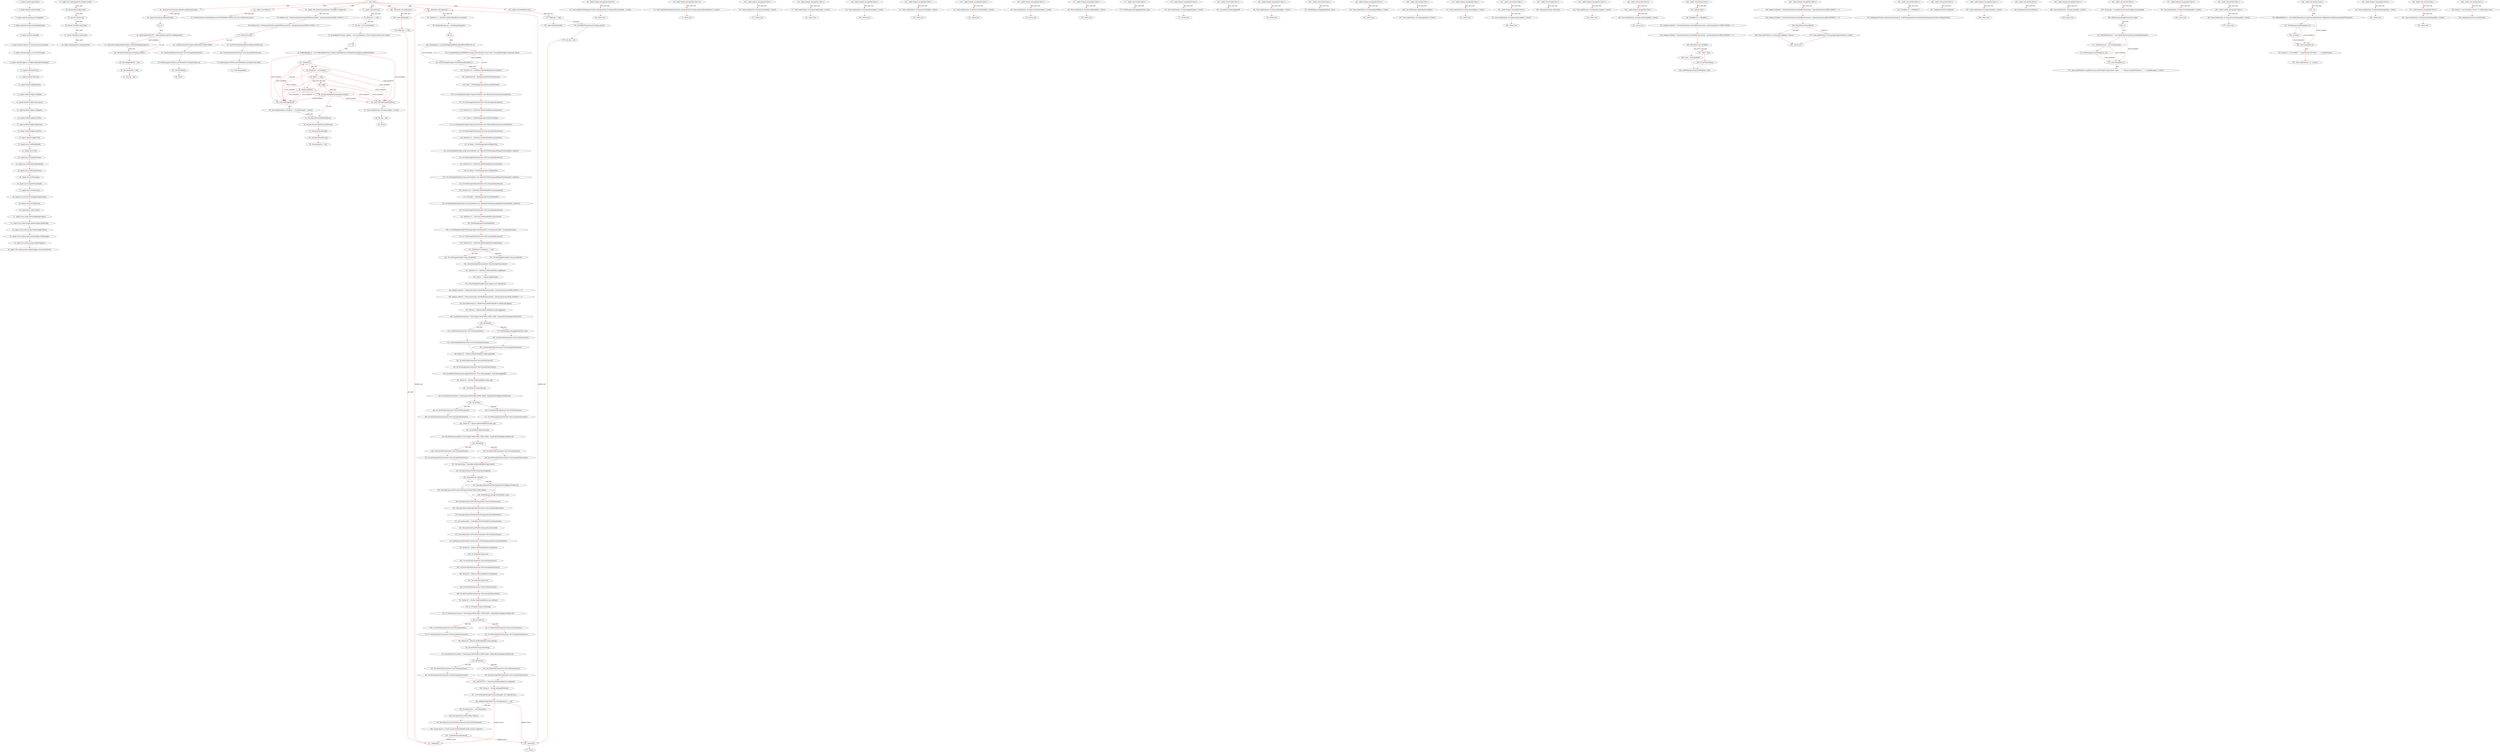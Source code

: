 digraph  {
18 [label="2_ import android.app.Activity;", type_label=expression_statement];
24 [label="3_ import android.content.Intent;", type_label=expression_statement];
30 [label="4_ import android.content.pm.PackageInfo;", type_label=expression_statement];
38 [label="5_ import android.content.pm.PackageManager;", type_label=expression_statement];
46 [label="6_ import android.os.Bundle;", type_label=expression_statement];
52 [label="7_ import android.support.v4.content.PermissionChecker;", type_label=expression_statement];
62 [label="8_ import android.support.v4.view.ViewCompat;", type_label=expression_statement];
72 [label="9_ import android.support.v4.widget.ExploreByTouchHelper;", type_label=expression_statement];
82 [label="10_ import android.util.Log;", type_label=expression_statement];
88 [label="11_ import android.view.View;", type_label=expression_statement];
94 [label="12_ import android.widget.Button;", type_label=expression_statement];
100 [label="13_ import android.widget.CheckBox;", type_label=expression_statement];
106 [label="14_ import android.widget.LinearLayout;", type_label=expression_statement];
112 [label="15_ import android.widget.ListAdapter;", type_label=expression_statement];
118 [label="16_ import android.widget.ListView;", type_label=expression_statement];
124 [label="17_ import android.widget.RadioGroup;", type_label=expression_statement];
130 [label="18_ import android.widget.TextView;", type_label=expression_statement];
136 [label="19_ import android.widget.Toast;", type_label=expression_statement];
142 [label="20_ import java.io.BufferedReader;", type_label=expression_statement];
148 [label="21_ import java.io.File;", type_label=expression_statement];
154 [label="22_ import java.io.FileInputStream;", type_label=expression_statement];
160 [label="23_ import java.io.FileNotFoundException;", type_label=expression_statement];
166 [label="24_ import java.io.FileOutputStream;", type_label=expression_statement];
172 [label="25_ import java.io.IOException;", type_label=expression_statement];
178 [label="26_ import java.io.InputStreamReader;", type_label=expression_statement];
184 [label="27_ import java.io.PrintStream;", type_label=expression_statement];
190 [label="28_ import java.security.NoSuchAlgorithmException;", type_label=expression_statement];
196 [label="29_ import java.text.DateFormat;", type_label=expression_statement];
202 [label="30_ import javax.crypto.Cipher;", type_label=expression_statement];
208 [label="31_ import javax.crypto.NoSuchPaddingException;", type_label=expression_statement];
214 [label="32_ import uk.co.yahoo.p1rpp.calendartrigger.BuildConfig;", type_label=expression_statement];
226 [label="33_ import uk.co.yahoo.p1rpp.calendartrigger.MyLog;", type_label=expression_statement];
238 [label="34_ import uk.co.yahoo.p1rpp.calendartrigger.PrefsManager;", type_label=expression_statement];
250 [label="35_ import uk.co.yahoo.p1rpp.calendartrigger.R;", type_label=expression_statement];
262 [label="36_ import uk.co.yahoo.p1rpp.calendartrigger.service.MuteService;", type_label=expression_statement];
276 [label="37_ public class SettingsActivity extends Activity ", type_label=class_declaration];
282 [label="38_ private Button fakecontact;", type_label=expression_statement];
287 [label="39_ private ListView log;", type_label=expression_statement];
292 [label="40_ private CheckBox logCycling;", type_label=expression_statement];
297 [label="41_ private CheckBox nextLocation;", type_label=expression_statement];
302 [label="42_ public SettingsActivity settingsActivity;", type_label=expression_statement];
307 [label="43_  protected void onCreate (Bundle savedInstanceState)", type_label=method_declaration];
316 [label="44_ super.onCreate(savedInstanceState);", type_label=expression_statement];
322 [label="45_ try", type_label=try];
324 [label="46_ Log.d('cipherName-877', Cipher.getInstance('DES').getAlgorithm());", type_label=expression_statement];
338 [label="47_ catch (NoSuchAlgorithmException | NoSuchPaddingException e)", type_label=catch];
345 [label="48_ setContentView(R.layout.settings_activity);", type_label=expression_statement];
354 [label="49_ this.settingsActivity = this;", type_label=expression_statement];
360 [label="50_ this.fakecontact = null;", type_label=expression_statement];
366 [label="51_ this.log = null;", type_label=expression_statement];
372 [label="52_  public void doReset ()", type_label=method_declaration];
378 [label="53_ startService(new Intent(MuteService.MUTESERVICE_RESET, null, this, MuteService.class));", type_label=expression_statement];
392 [label="54_  public void setNextLocationState (CheckBox v, boolean nl)", type_label=method_declaration];
404 [label="55_ boolean read = PermissionChecker.checkSelfPermission(this, 'android.permission.READ_CONTAC') == 0;", type_label=expression_statement];
416 [label="56_ boolean write = PermissionChecker.checkSelfPermission(this, 'android.permission.WRITE_CONTA') == 0;", type_label=expression_statement];
428 [label="57_ if(read && write)", type_label=if];
434 [label="58_ v.setTextColor(ViewCompat.MEASURED_STATE_MASK);", type_label=expression_statement];
442 [label="59_ v.setOnLongClickListener(new View.OnLongClickListener());", type_label=expression_statement];
453 [label="60_  public boolean onLongClick (View v2)", type_label=method_declaration];
462 [label="61_ Toast.makeText(SettingsActivity.this.settingsActivity, R.string.nextLocationHelp, 1).show();", type_label=expression_statement];
481 [label="62_ return true;", type_label=return];
483 [label="64_ PrefsManager.setNextLocationMode(this.settingsActivity, nl);", type_label=expression_statement];
492 [label="65_ v.setChecked(nl);", type_label=expression_statement];
498 [label="66_ return;", type_label=return];
499 [label="67_ v.setTextColor(ExploreByTouchHelper.INVALID_ID);", type_label=expression_statement];
507 [label="68_ v.setOnLongClickListener(new View.OnLongClickListener());", type_label=expression_statement];
518 [label="69_  public boolean onLongClick (View v2)", type_label=method_declaration];
527 [label="70_ Toast.makeText(SettingsActivity.this.settingsActivity, R.string.nextLocationNotAllowed, 1).show();", type_label=expression_statement];
546 [label="71_ return true;", type_label=return];
548 [label="73_ PrefsManager.setNextLocationMode(this.settingsActivity, false);", type_label=expression_statement];
557 [label="74_ v.setChecked(false);", type_label=expression_statement];
563 [label="75_  public void showLog ()", type_label=method_declaration];
569 [label="76_ if(this.log == null)", type_label=if];
577 [label="77_ this.log = new ListView(this);", type_label=expression_statement];
586 [label="78_ ArrayAdapter<String> adapter = new ArrayAdapter<>(this, R.layout.activity_text_viewer);", type_label=expression_statement];
604 [label="79_ try", type_label=try];
606 [label="80_ BufferedReader in = new BufferedReader(new InputStreamReader(new FileInputStream(MyLog.LogFileName())));", type_label=expression_statement];
623 [label="81_ while(true)", type_label=while];
627 [label="82_ String line = in.readLine();", type_label=expression_statement];
635 [label="83_ if(line == null)", type_label=if];
641 [label="84_ break;", type_label=expression_statement];
643 [label="85_ adapter.add(line);", type_label=expression_statement];
649 [label="86_ this.log.setAdapter((ListAdapter) adapter);", type_label=expression_statement];
659 [label="87_ catch (FileNotFoundException e)", type_label=catch];
665 [label="87_ Toast.makeText(this, R.string.nologfile, 1).show();", type_label=expression_statement];
680 [label="88_ this.log = null;", type_label=expression_statement];
686 [label="89_ return;", type_label=return];
687 [label="90_ catch (IOException e2)", type_label=catch];
693 [label="90_ Toast.makeText(this, 'Exception ' + e2.getMessage(), 1).show();", type_label=expression_statement];
709 [label="91_ this.log.setFastScrollEnabled(true);", type_label=expression_statement];
717 [label="92_ this.log.setFastScrollAlwaysVisible(true);", type_label=expression_statement];
725 [label="93_ this.log.setDivider(null);", type_label=expression_statement];
733 [label="94_ setContentView(this.log);", type_label=expression_statement];
740 [label="95_ this.fakecontact = null;", type_label=expression_statement];
746 [label="96_  protected void reResume ()", type_label=method_declaration];
752 [label="97_ TextView tv = (TextView) findViewById(R.id.versiontext);", type_label=expression_statement];
766 [label="98_ PackageManager pm = getPackageManager();", type_label=expression_statement];
773 [label="99_ try", type_label=try];
775 [label="100_ PackageInfo pi = pm.getPackageInfo(BuildConfig.APPLICATION_ID, 0);", type_label=expression_statement];
787 [label="101_ tv.setText(MyLog.LOGPREFIX.concat(pi.versionName).concat(' built ').concat(getString(R.string.build_time)));", type_label=expression_statement];
816 [label="102_ catch (PackageManager.NameNotFoundException e)", type_label=catch];
824 [label="103_ TextView tv2 = (TextView) findViewById(R.id.lastcalltext);", type_label=expression_statement];
838 [label="104_ DateFormat df = DateFormat.getDateTimeInstance();", type_label=expression_statement];
846 [label="105_ long t = PrefsManager.getLastInvocationTime(this);", type_label=expression_statement];
855 [label="106_ tv2.setText(getString(R.string.lastcalldetail, new Object[]{df.format(Long.valueOf(t))}));", type_label=expression_statement];
881 [label="107_ tv2.setOnLongClickListener(new View.OnLongClickListener());", type_label=expression_statement];
892 [label="108_  public boolean onLongClick (View v)", type_label=method_declaration];
901 [label="109_ Toast.makeText(me, R.string.lastCallHelp, 1).show();", type_label=expression_statement];
916 [label="110_ return true;", type_label=return];
918 [label="112_ TextView tv3 = (TextView) findViewById(R.id.lastalarmtext);", type_label=expression_statement];
932 [label="113_ long t2 = PrefsManager.getLastAlarmTime(this);", type_label=expression_statement];
941 [label="114_ tv3.setText(getString(R.string.lastalarmdetail, new Object[]{df.format(Long.valueOf(t2))}));", type_label=expression_statement];
967 [label="115_ tv3.setOnLongClickListener(new View.OnLongClickListener());", type_label=expression_statement];
978 [label="116_  public boolean onLongClick (View v)", type_label=method_declaration];
987 [label="117_ Toast.makeText(me, R.string.lastAlarmHelp, 1).show();", type_label=expression_statement];
1002 [label="118_ return true;", type_label=return];
1004 [label="120_ TextView tv4 = (TextView) findViewById(R.id.laststatetext);", type_label=expression_statement];
1018 [label="121_ int mode = PrefsManager.getLastRinger(this);", type_label=expression_statement];
1027 [label="122_ tv4.setText(getString(R.string.laststatedetail, new Object[]{PrefsManager.getRingerStateName(this, mode)}));", type_label=expression_statement];
1050 [label="123_ tv4.setOnLongClickListener(new View.OnLongClickListener());", type_label=expression_statement];
1061 [label="124_  public boolean onLongClick (View v)", type_label=method_declaration];
1070 [label="125_ Toast.makeText(me, R.string.lastStateHelp, 1).show();", type_label=expression_statement];
1085 [label="126_ return true;", type_label=return];
1087 [label="128_ TextView tv5 = (TextView) findViewById(R.id.userstatetext);", type_label=expression_statement];
1101 [label="129_ int mode2 = PrefsManager.getUserRinger(this);", type_label=expression_statement];
1110 [label="130_ tv5.setText(getString(R.string.userstatedetail, new Object[]{PrefsManager.getRingerStateName(this, mode2)}));", type_label=expression_statement];
1133 [label="131_ tv5.setOnLongClickListener(new View.OnLongClickListener());", type_label=expression_statement];
1144 [label="132_  public boolean onLongClick (View v)", type_label=method_declaration];
1153 [label="133_ Toast.makeText(me, R.string.userStateHelp, 1).show();", type_label=expression_statement];
1168 [label="134_ return true;", type_label=return];
1170 [label="136_ TextView tv6 = (TextView) findViewById(R.id.currentstatetext);", type_label=expression_statement];
1184 [label="137_ int mode3 = PrefsManager.getCurrentMode(this);", type_label=expression_statement];
1193 [label="138_ tv6.setText(getString(R.string.currentstatedetail, new Object[]{PrefsManager.getRingerStateName(this, mode3)}));", type_label=expression_statement];
1216 [label="139_ tv6.setOnLongClickListener(new View.OnLongClickListener());", type_label=expression_statement];
1227 [label="140_  public boolean onLongClick (View v)", type_label=method_declaration];
1236 [label="141_ Toast.makeText(me, R.string.currentStateHelp, 1).show();", type_label=expression_statement];
1251 [label="142_ return true;", type_label=return];
1253 [label="144_ TextView tv7 = (TextView) findViewById(R.id.locationtext);", type_label=expression_statement];
1267 [label="145_ PrefsManager.getCurrentMode(this);", type_label=expression_statement];
1273 [label="146_ tv7.setText(getString(PrefsManager.getLocationState(this) ? R.string.yeslocation : R.string.nolocation));", type_label=expression_statement];
1297 [label="147_ tv7.setOnLongClickListener(new View.OnLongClickListener());", type_label=expression_statement];
1308 [label="148_  public boolean onLongClick (View v)", type_label=method_declaration];
1317 [label="149_ Toast.makeText(me, R.string.LocationStateHelp, 1).show();", type_label=expression_statement];
1332 [label="150_ return true;", type_label=return];
1334 [label="152_ TextView tv8 = (TextView) findViewById(R.id.wakelocktext);", type_label=expression_statement];
1348 [label="153_ if(MuteService.wakelock == null)", type_label=if];
1356 [label="154_ tv8.setText(getString(R.string.nowakelock));", type_label=expression_statement];
1370 [label="155_ tv8.setText(getString(R.string.yeswakelock));", type_label=expression_statement];
1383 [label="156_ tv8.setOnLongClickListener(new View.OnLongClickListener());", type_label=expression_statement];
1394 [label="157_  public boolean onLongClick (View v)", type_label=method_declaration];
1403 [label="158_ Toast.makeText(me, R.string.wakelockHelp, 1).show();", type_label=expression_statement];
1418 [label="159_ return true;", type_label=return];
1420 [label="161_ TextView tv9 = (TextView) findViewById(R.id.logfiletext);", type_label=expression_statement];
1434 [label="162_ String s = MyLog.LogFileName();", type_label=expression_statement];
1442 [label="163_ tv9.setText(getString(R.string.Logging, new Object[]{s}));", type_label=expression_statement];
1460 [label="164_ boolean canStore = PermissionChecker.checkSelfPermission(this, 'android.permission.WRITE_EXTER') == 0;", type_label=expression_statement];
1472 [label="165_ boolean canRead = PermissionChecker.checkSelfPermission(this, 'android.permission.READ_EXTERN') == 0;", type_label=expression_statement];
1484 [label="166_ final RadioGroup rg = (RadioGroup) findViewById(R.id.radioGroupLogging);", type_label=expression_statement];
1499 [label="167_ Button b = (Button) findViewById(R.id.radioLoggingOn);", type_label=expression_statement];
1513 [label="168_ b.setTextColor(canStore ? ViewCompat.MEASURED_STATE_MASK : ExploreByTouchHelper.INVALID_ID);", type_label=expression_statement];
1526 [label="169_ if(canStore)", type_label=if];
1530 [label="170_ b.setOnClickListener(new View.OnClickListener());", type_label=expression_statement];
1541 [label="171_  public void onClick (View v)", type_label=method_declaration];
1550 [label="172_ PrefsManager.setLoggingMode(me, true);", type_label=expression_statement];
1557 [label="174_ b.setOnLongClickListener(new View.OnLongClickListener());", type_label=expression_statement];
1568 [label="175_  public boolean onLongClick (View v)", type_label=method_declaration];
1577 [label="176_ Toast.makeText(me, R.string.loggingOnHelp, 1).show();", type_label=expression_statement];
1592 [label="177_ return true;", type_label=return];
1595 [label="179_ PrefsManager.setLoggingMode(this, false);", type_label=expression_statement];
1602 [label="180_ b.setOnClickListener(new View.OnClickListener());", type_label=expression_statement];
1613 [label="181_  public void onClick (View v)", type_label=method_declaration];
1622 [label="182_ rg.check(R.id.radioLoggingOff);", type_label=expression_statement];
1632 [label="184_ b.setOnLongClickListener(new View.OnLongClickListener());", type_label=expression_statement];
1643 [label="185_  public boolean onLongClick (View v)", type_label=method_declaration];
1652 [label="186_ Toast.makeText(me, R.string.cantLogHelp, 1).show();", type_label=expression_statement];
1667 [label="187_ return true;", type_label=return];
1669 [label="189_ Button b2 = (Button) findViewById(R.id.radioLoggingOff);", type_label=expression_statement];
1683 [label="190_ b2.setOnClickListener(new View.OnClickListener());", type_label=expression_statement];
1694 [label="191_  public void onClick (View v)", type_label=method_declaration];
1703 [label="192_ PrefsManager.setLoggingMode(me, false);", type_label=expression_statement];
1710 [label="194_ b2.setOnLongClickListener(new View.OnLongClickListener());", type_label=expression_statement];
1721 [label="195_  public boolean onLongClick (View v)", type_label=method_declaration];
1730 [label="196_ Toast.makeText(me, R.string.loggingOffHelp, 1).show();", type_label=expression_statement];
1745 [label="197_ return true;", type_label=return];
1747 [label="199_ rg.check(PrefsManager.getLoggingMode(this) ? R.id.radioLoggingOn : R.id.radioLoggingOff);", type_label=expression_statement];
1768 [label="200_ Button b3 = (Button) findViewById(R.id.clear_log);", type_label=expression_statement];
1782 [label="201_ b3.setText(R.string.clearLog);", type_label=expression_statement];
1792 [label="202_ b3.setTextColor(canStore ? ViewCompat.MEASURED_STATE_MASK : ExploreByTouchHelper.INVALID_ID);", type_label=expression_statement];
1805 [label="203_ if(canStore)", type_label=if];
1809 [label="204_ b3.setOnClickListener(new View.OnClickListener());", type_label=expression_statement];
1820 [label="205_  public void onClick (View v)", type_label=method_declaration];
1829 [label="206_ new File(MyLog.LogFileName()).delete();", type_label=expression_statement];
1840 [label="207_ Toast.makeText(me, R.string.logCleared, 0).show();", type_label=expression_statement];
1855 [label="209_ b3.setOnLongClickListener(new View.OnLongClickListener());", type_label=expression_statement];
1866 [label="210_  public boolean onLongClick (View v)", type_label=method_declaration];
1875 [label="211_ Toast.makeText(me, R.string.clearLogHelp, 1).show();", type_label=expression_statement];
1890 [label="212_ return true;", type_label=return];
1893 [label="214_ b3.setOnClickListener(new View.OnClickListener());", type_label=expression_statement];
1904 [label="215_  public void onClick (View v)", type_label=method_declaration];
1913 [label="217_ b3.setOnLongClickListener(new View.OnLongClickListener());", type_label=expression_statement];
1924 [label="218_  public boolean onLongClick (View v)", type_label=method_declaration];
1933 [label="219_ Toast.makeText(me, R.string.noclearLogHelp, 1).show();", type_label=expression_statement];
1948 [label="220_ return true;", type_label=return];
1950 [label="222_ Button b4 = (Button) findViewById(R.id.show_log);", type_label=expression_statement];
1964 [label="223_ b4.setText(R.string.showLog);", type_label=expression_statement];
1974 [label="224_ b4.setTextColor(canRead ? ViewCompat.MEASURED_STATE_MASK : ExploreByTouchHelper.INVALID_ID);", type_label=expression_statement];
1987 [label="225_ if(canRead)", type_label=if];
1991 [label="226_ b4.setOnClickListener(new View.OnClickListener());", type_label=expression_statement];
2002 [label="227_  public void onClick (View v)", type_label=method_declaration];
2011 [label="228_ SettingsActivity.this.showLog();", type_label=expression_statement];
2018 [label="230_ b4.setOnLongClickListener(new View.OnLongClickListener());", type_label=expression_statement];
2029 [label="231_  public boolean onLongClick (View v)", type_label=method_declaration];
2038 [label="232_ Toast.makeText(me, R.string.showLogHelp, 1).show();", type_label=expression_statement];
2053 [label="233_ return true;", type_label=return];
2056 [label="235_ b4.setOnClickListener(new View.OnClickListener());", type_label=expression_statement];
2067 [label="236_  public void onClick (View v)", type_label=method_declaration];
2076 [label="238_ b4.setOnLongClickListener(new View.OnLongClickListener());", type_label=expression_statement];
2087 [label="239_  public boolean onLongClick (View v)", type_label=method_declaration];
2096 [label="240_ Toast.makeText(me, R.string.noshowLogHelp, 1).show();", type_label=expression_statement];
2111 [label="241_ return true;", type_label=return];
2113 [label="243_ this.logCycling = (CheckBox) findViewById(R.id.logcyclebox);", type_label=expression_statement];
2128 [label="244_ this.logCycling.setText(R.string.logcyclinglabel);", type_label=expression_statement];
2140 [label="245_ if(canRead && canStore)", type_label=if];
2146 [label="246_ this.logCycling.setTextColor(ViewCompat.MEASURED_STATE_MASK);", type_label=expression_statement];
2157 [label="247_ this.logCycling.setTextColor(ExploreByTouchHelper.INVALID_ID);", type_label=expression_statement];
2167 [label="248_ PrefsManager.setLogCycleMode(this, false);", type_label=expression_statement];
2174 [label="249_ this.logCycling.setOnClickListener(new View.OnClickListener());", type_label=expression_statement];
2187 [label="250_  public void onClick (View v)", type_label=method_declaration];
2196 [label="251_ boolean state;", type_label=expression_statement];
2200 [label="252_ CheckBox cb = (CheckBox) v;", type_label=expression_statement];
2207 [label="253_ boolean localStore = PermissionChecker.checkSelfPermission(me, 'android.permission.WRITE_EXTER') == 0;", type_label=expression_statement];
2219 [label="254_ boolean localRead = PermissionChecker.checkSelfPermission(me, 'android.permission.READ_EXTERN') == 0;", type_label=expression_statement];
2231 [label="255_ if(localStore && localRead)", type_label=if];
2237 [label="256_ state = cb.isChecked();", type_label=expression_statement];
2245 [label="257_ state = false;", type_label=expression_statement];
2249 [label="258_ cb.setChecked(false);", type_label=expression_statement];
2255 [label="259_ PrefsManager.setLogCycleMode(me, state);", type_label=expression_statement];
2262 [label="261_ this.logCycling.setOnLongClickListener(new View.OnLongClickListener());", type_label=expression_statement];
2275 [label="262_  public boolean onLongClick (View v)", type_label=method_declaration];
2284 [label="263_ boolean localStore = PermissionChecker.checkSelfPermission(me, 'android.permission.WRITE_EXTER') == 0;", type_label=expression_statement];
2296 [label="264_ boolean localRead = PermissionChecker.checkSelfPermission(me, 'android.permission.READ_EXTERN') == 0;", type_label=expression_statement];
2308 [label="265_ if(localStore && localRead)", type_label=if];
2314 [label="266_ Toast.makeText(me, R.string.logcyclinghelp, 1).show();", type_label=expression_statement];
2330 [label="267_ Toast.makeText(me, R.string.logcyclingnotallowed, 1).show();", type_label=expression_statement];
2345 [label="268_ return true;", type_label=return];
2347 [label="270_ this.logCycling.setChecked(PrefsManager.getLogcycleMode(this));", type_label=expression_statement];
2359 [label="271_ this.nextLocation = (CheckBox) findViewById(R.id.nextlocationbox);", type_label=expression_statement];
2374 [label="272_ this.nextLocation.setText(R.string.nextLocationLabel);", type_label=expression_statement];
2386 [label="273_ this.nextLocation.setOnClickListener(new View.OnClickListener());", type_label=expression_statement];
2399 [label="274_  public void onClick (View v)", type_label=method_declaration];
2408 [label="275_ CheckBox cb = (CheckBox) v;", type_label=expression_statement];
2415 [label="276_ SettingsActivity.this.setNextLocationState(cb, !PrefsManager.getNextLocationMode(SettingsActivity.this.settingsActivity));", type_label=expression_statement];
2433 [label="278_ setNextLocationState(this.nextLocation, PrefsManager.getNextLocationMode(this));", type_label=expression_statement];
2445 [label="279_ Button b5 = (Button) findViewById(R.id.resetbutton);", type_label=expression_statement];
2459 [label="280_ b5.setText(R.string.reset);", type_label=expression_statement];
2469 [label="281_ b5.setOnClickListener(new View.OnClickListener());", type_label=expression_statement];
2480 [label="282_  public void onClick (View v)", type_label=method_declaration];
2489 [label="283_ SettingsActivity.this.doReset();", type_label=expression_statement];
2496 [label="285_ b5.setOnLongClickListener(new View.OnLongClickListener());", type_label=expression_statement];
2507 [label="286_  public boolean onLongClick (View v)", type_label=method_declaration];
2516 [label="287_ Toast.makeText(me, R.string.resethelp, 1).show();", type_label=expression_statement];
2531 [label="288_ return true;", type_label=return];
2533 [label="290_ Button b6 = (Button) findViewById(R.id.resetbutton);", type_label=expression_statement];
2547 [label="291_ b6.setText(R.string.reset);", type_label=expression_statement];
2557 [label="292_ b6.setOnClickListener(new View.OnClickListener());", type_label=expression_statement];
2568 [label="293_  public void onClick (View v)", type_label=method_declaration];
2577 [label="294_ SettingsActivity.this.doReset();", type_label=expression_statement];
2584 [label="296_ b6.setOnLongClickListener(new View.OnLongClickListener());", type_label=expression_statement];
2595 [label="297_  public boolean onLongClick (View v)", type_label=method_declaration];
2604 [label="298_ Toast.makeText(me, R.string.resethelp, 1).show();", type_label=expression_statement];
2619 [label="299_ return true;", type_label=return];
2621 [label="301_ Button b7 = (Button) findViewById(R.id.save_settings);", type_label=expression_statement];
2635 [label="302_ b7.setText(R.string.savesettings);", type_label=expression_statement];
2645 [label="303_ b7.setTextColor(canStore ? ViewCompat.MEASURED_STATE_MASK : ExploreByTouchHelper.INVALID_ID);", type_label=expression_statement];
2658 [label="304_ if(canStore)", type_label=if];
2662 [label="305_ b7.setOnClickListener(new View.OnClickListener());", type_label=expression_statement];
2673 [label="306_  public void onClick (View v)", type_label=method_declaration];
2682 [label="307_ String type = me.getResources().getString(R.string.typelog);", type_label=expression_statement];
2698 [label="308_ if(MyLog.ensureLogDirectory(me, type))", type_label=if];
2707 [label="309_ try", type_label=try];
2709 [label="310_ FileOutputStream f = new FileOutputStream(MyLog.SettingsFileName());", type_label=expression_statement];
2720 [label="311_ PrintStream out = new PrintStream(f);", type_label=expression_statement];
2728 [label="312_ PrefsManager.saveSettings(me, out);", type_label=expression_statement];
2735 [label="313_ catch (Exception e2)", type_label=catch];
2741 [label="313_ Toast.makeText(me, me.getResources().getString(R.string.nowrite, type) + ', ' + MyLog.SettingsFileName() + ':' + e2.getMessage(), 1).show();", type_label=expression_statement];
2778 [label="316_ b7.setOnLongClickListener(new View.OnLongClickListener());", type_label=expression_statement];
2789 [label="317_  public boolean onLongClick (View v)", type_label=method_declaration];
2798 [label="318_ Toast.makeText(me, R.string.saveSettingsHelp, 1).show();", type_label=expression_statement];
2813 [label="319_ return true;", type_label=return];
2816 [label="321_ b7.setOnClickListener(new View.OnClickListener());", type_label=expression_statement];
2827 [label="322_  public void onClick (View v)", type_label=method_declaration];
2836 [label="324_ b7.setOnLongClickListener(new View.OnLongClickListener());", type_label=expression_statement];
2847 [label="325_  public boolean onLongClick (View v)", type_label=method_declaration];
2856 [label="326_ Toast.makeText(me, R.string.noSaveSettingsHelp, 1).show();", type_label=expression_statement];
2871 [label="327_ return true;", type_label=return];
2873 [label="329_ Button b8 = (Button) findViewById(R.id.load_settings);", type_label=expression_statement];
2887 [label="330_ b8.setText(R.string.loadsettings);", type_label=expression_statement];
2897 [label="331_ b8.setTextColor(canStore ? ViewCompat.MEASURED_STATE_MASK : ExploreByTouchHelper.INVALID_ID);", type_label=expression_statement];
2910 [label="332_ if(canStore)", type_label=if];
2914 [label="333_ b8.setOnClickListener(new View.OnClickListener());", type_label=expression_statement];
2925 [label="334_  public void onClick (View v)", type_label=method_declaration];
2934 [label="335_ try", type_label=try];
2936 [label="336_ BufferedReader in = new BufferedReader(new InputStreamReader(new FileInputStream(MyLog.SettingsFileName())));", type_label=expression_statement];
2953 [label="337_ PrefsManager.loadSettings(me, in);", type_label=expression_statement];
2960 [label="338_ in.close();", type_label=expression_statement];
2965 [label="339_ catch (Exception e2)", type_label=catch];
2971 [label="339_ String s2 = '2131099825 ' + e2.getCause().toString() + ' ' + e2.getMessage();", type_label=expression_statement];
2991 [label="340_ Toast.makeText(me, s2, 1).show();", type_label=expression_statement];
3002 [label="342_ b8.setOnLongClickListener(new View.OnLongClickListener());", type_label=expression_statement];
3013 [label="343_  public boolean onLongClick (View v)", type_label=method_declaration];
3022 [label="344_ Toast.makeText(me, R.string.loadSettingsHelp, 1).show();", type_label=expression_statement];
3037 [label="345_ return true;", type_label=return];
3040 [label="347_ b8.setOnClickListener(new View.OnClickListener());", type_label=expression_statement];
3051 [label="348_  public void onClick (View v)", type_label=method_declaration];
3060 [label="350_ b8.setOnLongClickListener(new View.OnLongClickListener());", type_label=expression_statement];
3071 [label="351_  public boolean onLongClick (View v)", type_label=method_declaration];
3080 [label="352_ Toast.makeText(me, R.string.noLoadSettingsHelp, 1).show();", type_label=expression_statement];
3095 [label="353_ return true;", type_label=return];
3097 [label="355_ TextView tv10 = (TextView) findViewById(R.id.savefiletext);", type_label=expression_statement];
3111 [label="356_ String s2 = MyLog.SettingsFileName();", type_label=expression_statement];
3119 [label="357_ tv10.setText(getString(R.string.settingsfile, new Object[]{s2}));", type_label=expression_statement];
3137 [label="358_ if(BuildConfig.DEBUG && this.fakecontact == null)", type_label=if];
3149 [label="359_ this.fakecontact = new Button(this);", type_label=expression_statement];
3158 [label="360_ this.fakecontact.setText('Fake Contact');", type_label=expression_statement];
3166 [label="361_ this.fakecontact.setOnClickListener(new View.OnClickListener());", type_label=expression_statement];
3179 [label="362_  public void onClick (View v)", type_label=method_declaration];
3188 [label="363_ Intent it = new Intent(me, (Class<?>) FakeContact.class);", type_label=expression_statement];
3203 [label="364_ SettingsActivity.this.startActivity(it);", type_label=expression_statement];
3211 [label="366_ LinearLayout ll = (LinearLayout) findViewById(R.id.edit_activity_container);", type_label=expression_statement];
3225 [label="367_ ll.addView(this.fakecontact);", type_label=expression_statement];
3233 [label="368_  protected void onResume ()", type_label=method_declaration];
3239 [label="369_ super.onResume();", type_label=expression_statement];
3244 [label="370_ if(this.log == null)", type_label=if];
3252 [label="371_ reResume();", type_label=expression_statement];
3256 [label="372_  public void onBackPressed ()", type_label=method_declaration];
3262 [label="373_ if(this.log != null)", type_label=if];
3270 [label="374_ setContentView(R.layout.settings_activity);", type_label=expression_statement];
3279 [label="375_ this.log = null;", type_label=expression_statement];
3285 [label="376_ reResume();", type_label=expression_statement];
3289 [label="377_ return;", type_label=return];
3290 [label="378_ super.onBackPressed();", type_label=expression_statement];
1 [label="1_ start_node", type_label=start];
18 -> 24  [color=red, controlflow_type="next_line 1', edge_type=CFG_edge, key=0, label='next_line 1"];
24 -> 30  [color=red, controlflow_type="next_line 1', edge_type=CFG_edge, key=0, label='next_line 1"];
30 -> 38  [color=red, controlflow_type="next_line 1', edge_type=CFG_edge, key=0, label='next_line 1"];
38 -> 46  [color=red, controlflow_type="next_line 1', edge_type=CFG_edge, key=0, label='next_line 1"];
46 -> 52  [color=red, controlflow_type="next_line 1', edge_type=CFG_edge, key=0, label='next_line 1"];
52 -> 62  [color=red, controlflow_type="next_line 1', edge_type=CFG_edge, key=0, label='next_line 1"];
62 -> 72  [color=red, controlflow_type="next_line 1', edge_type=CFG_edge, key=0, label='next_line 1"];
72 -> 82  [color=red, controlflow_type="next_line 1', edge_type=CFG_edge, key=0, label='next_line 1"];
82 -> 88  [color=red, controlflow_type="next_line 1', edge_type=CFG_edge, key=0, label='next_line 1"];
88 -> 94  [color=red, controlflow_type="next_line 1', edge_type=CFG_edge, key=0, label='next_line 1"];
94 -> 100  [color=red, controlflow_type="next_line 1', edge_type=CFG_edge, key=0, label='next_line 1"];
100 -> 106  [color=red, controlflow_type="next_line 1', edge_type=CFG_edge, key=0, label='next_line 1"];
106 -> 112  [color=red, controlflow_type="next_line 1', edge_type=CFG_edge, key=0, label='next_line 1"];
112 -> 118  [color=red, controlflow_type="next_line 1', edge_type=CFG_edge, key=0, label='next_line 1"];
118 -> 124  [color=red, controlflow_type="next_line 1', edge_type=CFG_edge, key=0, label='next_line 1"];
124 -> 130  [color=red, controlflow_type="next_line 1', edge_type=CFG_edge, key=0, label='next_line 1"];
130 -> 136  [color=red, controlflow_type="next_line 1', edge_type=CFG_edge, key=0, label='next_line 1"];
136 -> 142  [color=red, controlflow_type="next_line 1', edge_type=CFG_edge, key=0, label='next_line 1"];
142 -> 148  [color=red, controlflow_type="next_line 1', edge_type=CFG_edge, key=0, label='next_line 1"];
148 -> 154  [color=red, controlflow_type="next_line 1', edge_type=CFG_edge, key=0, label='next_line 1"];
154 -> 160  [color=red, controlflow_type="next_line 1', edge_type=CFG_edge, key=0, label='next_line 1"];
160 -> 166  [color=red, controlflow_type="next_line 1', edge_type=CFG_edge, key=0, label='next_line 1"];
166 -> 172  [color=red, controlflow_type="next_line 1', edge_type=CFG_edge, key=0, label='next_line 1"];
172 -> 178  [color=red, controlflow_type="next_line 1', edge_type=CFG_edge, key=0, label='next_line 1"];
178 -> 184  [color=red, controlflow_type="next_line 1', edge_type=CFG_edge, key=0, label='next_line 1"];
184 -> 190  [color=red, controlflow_type="next_line 1', edge_type=CFG_edge, key=0, label='next_line 1"];
190 -> 196  [color=red, controlflow_type="next_line 1', edge_type=CFG_edge, key=0, label='next_line 1"];
196 -> 202  [color=red, controlflow_type="next_line 1', edge_type=CFG_edge, key=0, label='next_line 1"];
202 -> 208  [color=red, controlflow_type="next_line 1', edge_type=CFG_edge, key=0, label='next_line 1"];
208 -> 214  [color=red, controlflow_type="next_line 1', edge_type=CFG_edge, key=0, label='next_line 1"];
214 -> 226  [color=red, controlflow_type="next_line 1', edge_type=CFG_edge, key=0, label='next_line 1"];
226 -> 238  [color=red, controlflow_type="next_line 1', edge_type=CFG_edge, key=0, label='next_line 1"];
238 -> 250  [color=red, controlflow_type="next_line 1', edge_type=CFG_edge, key=0, label='next_line 1"];
250 -> 262  [color=red, controlflow_type="next_line 1', edge_type=CFG_edge, key=0, label='next_line 1"];
276 -> 282  [color=red, controlflow_type=class_next, edge_type=CFG_edge, key=0, label=class_next];
282 -> 287  [color=red, controlflow_type=class_next, edge_type=CFG_edge, key=0, label=class_next];
287 -> 292  [color=red, controlflow_type=class_next, edge_type=CFG_edge, key=0, label=class_next];
292 -> 297  [color=red, controlflow_type=class_next, edge_type=CFG_edge, key=0, label=class_next];
297 -> 302  [color=red, controlflow_type=class_next, edge_type=CFG_edge, key=0, label=class_next];
307 -> 316  [color=red, controlflow_type=first_next_line, edge_type=CFG_edge, key=0, label=first_next_line];
316 -> 322  [color=red, controlflow_type="next_line 1', edge_type=CFG_edge, key=0, label='next_line 1"];
322 -> 324  [color=red, controlflow_type=next, edge_type=CFG_edge, key=0, label=next];
324 -> 338  [color=red, controlflow_type=catch_exception, edge_type=CFG_edge, key=0, label=catch_exception];
324 -> 345  [color=red, controlflow_type=try_exit, edge_type=CFG_edge, key=0, label=try_exit];
338 -> 345  [color=red, controlflow_type=catch_exit, edge_type=CFG_edge, key=0, label=catch_exit];
345 -> 354  [color=red, controlflow_type="next_line 1', edge_type=CFG_edge, key=0, label='next_line 1"];
354 -> 360  [color=red, controlflow_type="next_line 1', edge_type=CFG_edge, key=0, label='next_line 1"];
360 -> 366  [color=red, controlflow_type="next_line 1', edge_type=CFG_edge, key=0, label='next_line 1"];
372 -> 378  [color=red, controlflow_type=first_next_line, edge_type=CFG_edge, key=0, label=first_next_line];
392 -> 404  [color=red, controlflow_type=first_next_line, edge_type=CFG_edge, key=0, label=first_next_line];
404 -> 416  [color=red, controlflow_type="next_line 1', edge_type=CFG_edge, key=0, label='next_line 1"];
416 -> 428  [color=red, controlflow_type="next_line 1', edge_type=CFG_edge, key=0, label='next_line 1"];
428 -> 434  [color=red, controlflow_type=pos_next, edge_type=CFG_edge, key=0, label=pos_next];
428 -> 499  [color=red, controlflow_type="next_line 6', edge_type=CFG_edge, key=0, label='next_line 6"];
434 -> 442  [color=red, controlflow_type="next_line 1', edge_type=CFG_edge, key=0, label='next_line 1"];
442 -> 483  [color=red, controlflow_type="next_line 1', edge_type=CFG_edge, key=0, label='next_line 1"];
453 -> 462  [color=red, controlflow_type=first_next_line, edge_type=CFG_edge, key=0, label=first_next_line];
462 -> 481  [color=red, controlflow_type="next_line 1', edge_type=CFG_edge, key=0, label='next_line 1"];
483 -> 492  [color=red, controlflow_type="next_line 1', edge_type=CFG_edge, key=0, label='next_line 1"];
492 -> 498  [color=red, controlflow_type="next_line 1', edge_type=CFG_edge, key=0, label='next_line 1"];
499 -> 507  [color=red, controlflow_type="next_line 1', edge_type=CFG_edge, key=0, label='next_line 1"];
507 -> 548  [color=red, controlflow_type="next_line 1', edge_type=CFG_edge, key=0, label='next_line 1"];
518 -> 527  [color=red, controlflow_type=first_next_line, edge_type=CFG_edge, key=0, label=first_next_line];
527 -> 546  [color=red, controlflow_type="next_line 1', edge_type=CFG_edge, key=0, label='next_line 1"];
548 -> 557  [color=red, controlflow_type="next_line 1', edge_type=CFG_edge, key=0, label='next_line 1"];
563 -> 569  [color=red, controlflow_type=first_next_line, edge_type=CFG_edge, key=0, label=first_next_line];
569 -> 577  [color=red, controlflow_type=pos_next, edge_type=CFG_edge, key=0, label=pos_next];
577 -> 586  [color=red, controlflow_type="next_line 1', edge_type=CFG_edge, key=0, label='next_line 1"];
586 -> 604  [color=red, controlflow_type="next_line 1', edge_type=CFG_edge, key=0, label='next_line 1"];
604 -> 606  [color=red, controlflow_type=next, edge_type=CFG_edge, key=0, label=next];
606 -> 623  [color=red, controlflow_type="next_line 1', edge_type=CFG_edge, key=0, label='next_line 1"];
606 -> 659  [color=red, controlflow_type=catch_exception, edge_type=CFG_edge, key=0, label=catch_exception];
606 -> 687  [color=red, controlflow_type=catch_exception, edge_type=CFG_edge, key=0, label=catch_exception];
623 -> 659  [color=red, controlflow_type=catch_exception, edge_type=CFG_edge, key=0, label=catch_exception];
623 -> 687  [color=red, controlflow_type=catch_exception, edge_type=CFG_edge, key=0, label=catch_exception];
623 -> 627  [color=red, controlflow_type=pos_next, edge_type=CFG_edge, key=0, label=pos_next];
623 -> 649  [color=red, controlflow_type=neg_next, edge_type=CFG_edge, key=0, label=neg_next];
627 -> 635  [color=red, controlflow_type="next_line 1', edge_type=CFG_edge, key=0, label='next_line 1"];
627 -> 659  [color=red, controlflow_type=catch_exception, edge_type=CFG_edge, key=0, label=catch_exception];
627 -> 687  [color=red, controlflow_type=catch_exception, edge_type=CFG_edge, key=0, label=catch_exception];
635 -> 659  [color=red, controlflow_type=catch_exception, edge_type=CFG_edge, key=0, label=catch_exception];
635 -> 687  [color=red, controlflow_type=catch_exception, edge_type=CFG_edge, key=0, label=catch_exception];
635 -> 641  [color=red, controlflow_type=pos_next, edge_type=CFG_edge, key=0, label=pos_next];
635 -> 643  [color=red, controlflow_type=neg_next, edge_type=CFG_edge, key=0, label=neg_next];
641 -> 659  [color=red, controlflow_type=catch_exception, edge_type=CFG_edge, key=0, label=catch_exception];
641 -> 687  [color=red, controlflow_type=catch_exception, edge_type=CFG_edge, key=0, label=catch_exception];
641 -> 649  [color=red, controlflow_type=jump_next, edge_type=CFG_edge, key=0, label=jump_next];
643 -> 659  [color=red, controlflow_type=catch_exception, edge_type=CFG_edge, key=0, label=catch_exception];
643 -> 687  [color=red, controlflow_type=catch_exception, edge_type=CFG_edge, key=0, label=catch_exception];
643 -> 623  [color=red, controlflow_type="next_line 4', edge_type=CFG_edge, key=0, label='next_line 4"];
649 -> 659  [color=red, controlflow_type=catch_exception, edge_type=CFG_edge, key=0, label=catch_exception];
649 -> 687  [color=red, controlflow_type=catch_exception, edge_type=CFG_edge, key=0, label=catch_exception];
649 -> 709  [color=red, controlflow_type=try_exit, edge_type=CFG_edge, key=0, label=try_exit];
659 -> 665  [color=red, controlflow_type=next, edge_type=CFG_edge, key=0, label=next];
665 -> 680  [color=red, controlflow_type="next_line 1', edge_type=CFG_edge, key=0, label='next_line 1"];
680 -> 686  [color=red, controlflow_type="next_line 1', edge_type=CFG_edge, key=0, label='next_line 1"];
687 -> 693  [color=red, controlflow_type=next, edge_type=CFG_edge, key=0, label=next];
693 -> 709  [color=red, controlflow_type=catch_exit, edge_type=CFG_edge, key=0, label=catch_exit];
709 -> 717  [color=red, controlflow_type="next_line 1', edge_type=CFG_edge, key=0, label='next_line 1"];
717 -> 725  [color=red, controlflow_type="next_line 1', edge_type=CFG_edge, key=0, label='next_line 1"];
725 -> 733  [color=red, controlflow_type="next_line 1', edge_type=CFG_edge, key=0, label='next_line 1"];
733 -> 740  [color=red, controlflow_type="next_line 1', edge_type=CFG_edge, key=0, label='next_line 1"];
746 -> 752  [color=red, controlflow_type=first_next_line, edge_type=CFG_edge, key=0, label=first_next_line];
752 -> 766  [color=red, controlflow_type="next_line 1', edge_type=CFG_edge, key=0, label='next_line 1"];
766 -> 773  [color=red, controlflow_type="next_line 1', edge_type=CFG_edge, key=0, label='next_line 1"];
773 -> 775  [color=red, controlflow_type=next, edge_type=CFG_edge, key=0, label=next];
775 -> 787  [color=red, controlflow_type="next_line 1', edge_type=CFG_edge, key=0, label='next_line 1"];
775 -> 816  [color=red, controlflow_type=catch_exception, edge_type=CFG_edge, key=0, label=catch_exception];
787 -> 816  [color=red, controlflow_type=catch_exception, edge_type=CFG_edge, key=0, label=catch_exception];
787 -> 824  [color=red, controlflow_type=try_exit, edge_type=CFG_edge, key=0, label=try_exit];
816 -> 824  [color=red, controlflow_type=catch_exit, edge_type=CFG_edge, key=0, label=catch_exit];
824 -> 838  [color=red, controlflow_type="next_line 1', edge_type=CFG_edge, key=0, label='next_line 1"];
838 -> 846  [color=red, controlflow_type="next_line 1', edge_type=CFG_edge, key=0, label='next_line 1"];
846 -> 855  [color=red, controlflow_type="next_line 1', edge_type=CFG_edge, key=0, label='next_line 1"];
855 -> 881  [color=red, controlflow_type="next_line 1', edge_type=CFG_edge, key=0, label='next_line 1"];
881 -> 918  [color=red, controlflow_type="next_line 1', edge_type=CFG_edge, key=0, label='next_line 1"];
892 -> 901  [color=red, controlflow_type=first_next_line, edge_type=CFG_edge, key=0, label=first_next_line];
901 -> 916  [color=red, controlflow_type="next_line 1', edge_type=CFG_edge, key=0, label='next_line 1"];
918 -> 932  [color=red, controlflow_type="next_line 1', edge_type=CFG_edge, key=0, label='next_line 1"];
932 -> 941  [color=red, controlflow_type="next_line 1', edge_type=CFG_edge, key=0, label='next_line 1"];
941 -> 967  [color=red, controlflow_type="next_line 1', edge_type=CFG_edge, key=0, label='next_line 1"];
967 -> 1004  [color=red, controlflow_type="next_line 1', edge_type=CFG_edge, key=0, label='next_line 1"];
978 -> 987  [color=red, controlflow_type=first_next_line, edge_type=CFG_edge, key=0, label=first_next_line];
987 -> 1002  [color=red, controlflow_type="next_line 1', edge_type=CFG_edge, key=0, label='next_line 1"];
1004 -> 1018  [color=red, controlflow_type="next_line 1', edge_type=CFG_edge, key=0, label='next_line 1"];
1018 -> 1027  [color=red, controlflow_type="next_line 1', edge_type=CFG_edge, key=0, label='next_line 1"];
1027 -> 1050  [color=red, controlflow_type="next_line 1', edge_type=CFG_edge, key=0, label='next_line 1"];
1050 -> 1087  [color=red, controlflow_type="next_line 1', edge_type=CFG_edge, key=0, label='next_line 1"];
1061 -> 1070  [color=red, controlflow_type=first_next_line, edge_type=CFG_edge, key=0, label=first_next_line];
1070 -> 1085  [color=red, controlflow_type="next_line 1', edge_type=CFG_edge, key=0, label='next_line 1"];
1087 -> 1101  [color=red, controlflow_type="next_line 1', edge_type=CFG_edge, key=0, label='next_line 1"];
1101 -> 1110  [color=red, controlflow_type="next_line 1', edge_type=CFG_edge, key=0, label='next_line 1"];
1110 -> 1133  [color=red, controlflow_type="next_line 1', edge_type=CFG_edge, key=0, label='next_line 1"];
1133 -> 1170  [color=red, controlflow_type="next_line 1', edge_type=CFG_edge, key=0, label='next_line 1"];
1144 -> 1153  [color=red, controlflow_type=first_next_line, edge_type=CFG_edge, key=0, label=first_next_line];
1153 -> 1168  [color=red, controlflow_type="next_line 1', edge_type=CFG_edge, key=0, label='next_line 1"];
1170 -> 1184  [color=red, controlflow_type="next_line 1', edge_type=CFG_edge, key=0, label='next_line 1"];
1184 -> 1193  [color=red, controlflow_type="next_line 1', edge_type=CFG_edge, key=0, label='next_line 1"];
1193 -> 1216  [color=red, controlflow_type="next_line 1', edge_type=CFG_edge, key=0, label='next_line 1"];
1216 -> 1253  [color=red, controlflow_type="next_line 1', edge_type=CFG_edge, key=0, label='next_line 1"];
1227 -> 1236  [color=red, controlflow_type=first_next_line, edge_type=CFG_edge, key=0, label=first_next_line];
1236 -> 1251  [color=red, controlflow_type="next_line 1', edge_type=CFG_edge, key=0, label='next_line 1"];
1253 -> 1267  [color=red, controlflow_type="next_line 1', edge_type=CFG_edge, key=0, label='next_line 1"];
1267 -> 1273  [color=red, controlflow_type="next_line 1', edge_type=CFG_edge, key=0, label='next_line 1"];
1273 -> 1297  [color=red, controlflow_type="next_line 1', edge_type=CFG_edge, key=0, label='next_line 1"];
1297 -> 1334  [color=red, controlflow_type="next_line 1', edge_type=CFG_edge, key=0, label='next_line 1"];
1308 -> 1317  [color=red, controlflow_type=first_next_line, edge_type=CFG_edge, key=0, label=first_next_line];
1317 -> 1332  [color=red, controlflow_type="next_line 1', edge_type=CFG_edge, key=0, label='next_line 1"];
1334 -> 1348  [color=red, controlflow_type="next_line 1', edge_type=CFG_edge, key=0, label='next_line 1"];
1348 -> 1356  [color=red, controlflow_type=pos_next, edge_type=CFG_edge, key=0, label=pos_next];
1348 -> 1370  [color=red, controlflow_type=neg_next, edge_type=CFG_edge, key=0, label=neg_next];
1356 -> 1383  [color=red, controlflow_type="next_line 2', edge_type=CFG_edge, key=0, label='next_line 2"];
1370 -> 1383  [color=red, controlflow_type="next_line 4', edge_type=CFG_edge, key=0, label='next_line 4"];
1383 -> 1420  [color=red, controlflow_type="next_line 1', edge_type=CFG_edge, key=0, label='next_line 1"];
1394 -> 1403  [color=red, controlflow_type=first_next_line, edge_type=CFG_edge, key=0, label=first_next_line];
1403 -> 1418  [color=red, controlflow_type="next_line 1', edge_type=CFG_edge, key=0, label='next_line 1"];
1420 -> 1434  [color=red, controlflow_type="next_line 1', edge_type=CFG_edge, key=0, label='next_line 1"];
1434 -> 1442  [color=red, controlflow_type="next_line 1', edge_type=CFG_edge, key=0, label='next_line 1"];
1442 -> 1460  [color=red, controlflow_type="next_line 1', edge_type=CFG_edge, key=0, label='next_line 1"];
1460 -> 1472  [color=red, controlflow_type="next_line 1', edge_type=CFG_edge, key=0, label='next_line 1"];
1472 -> 1484  [color=red, controlflow_type="next_line 1', edge_type=CFG_edge, key=0, label='next_line 1"];
1484 -> 1499  [color=red, controlflow_type="next_line 1', edge_type=CFG_edge, key=0, label='next_line 1"];
1499 -> 1513  [color=red, controlflow_type="next_line 1', edge_type=CFG_edge, key=0, label='next_line 1"];
1513 -> 1526  [color=red, controlflow_type="next_line 1', edge_type=CFG_edge, key=0, label='next_line 1"];
1526 -> 1530  [color=red, controlflow_type=pos_next, edge_type=CFG_edge, key=0, label=pos_next];
1526 -> 1595  [color=red, controlflow_type=neg_next, edge_type=CFG_edge, key=0, label=neg_next];
1530 -> 1557  [color=red, controlflow_type="next_line 1', edge_type=CFG_edge, key=0, label='next_line 1"];
1541 -> 1550  [color=red, controlflow_type=first_next_line, edge_type=CFG_edge, key=0, label=first_next_line];
1557 -> 1669  [color=red, controlflow_type="next_line 2', edge_type=CFG_edge, key=0, label='next_line 2"];
1568 -> 1577  [color=red, controlflow_type=first_next_line, edge_type=CFG_edge, key=0, label=first_next_line];
1577 -> 1592  [color=red, controlflow_type="next_line 1', edge_type=CFG_edge, key=0, label='next_line 1"];
1595 -> 1602  [color=red, controlflow_type="next_line 1', edge_type=CFG_edge, key=0, label='next_line 1"];
1602 -> 1632  [color=red, controlflow_type="next_line 1', edge_type=CFG_edge, key=0, label='next_line 1"];
1613 -> 1622  [color=red, controlflow_type=first_next_line, edge_type=CFG_edge, key=0, label=first_next_line];
1632 -> 1669  [color=red, controlflow_type="next_line 4', edge_type=CFG_edge, key=0, label='next_line 4"];
1643 -> 1652  [color=red, controlflow_type=first_next_line, edge_type=CFG_edge, key=0, label=first_next_line];
1652 -> 1667  [color=red, controlflow_type="next_line 1', edge_type=CFG_edge, key=0, label='next_line 1"];
1669 -> 1683  [color=red, controlflow_type="next_line 1', edge_type=CFG_edge, key=0, label='next_line 1"];
1683 -> 1710  [color=red, controlflow_type="next_line 1', edge_type=CFG_edge, key=0, label='next_line 1"];
1694 -> 1703  [color=red, controlflow_type=first_next_line, edge_type=CFG_edge, key=0, label=first_next_line];
1710 -> 1747  [color=red, controlflow_type="next_line 1', edge_type=CFG_edge, key=0, label='next_line 1"];
1721 -> 1730  [color=red, controlflow_type=first_next_line, edge_type=CFG_edge, key=0, label=first_next_line];
1730 -> 1745  [color=red, controlflow_type="next_line 1', edge_type=CFG_edge, key=0, label='next_line 1"];
1747 -> 1768  [color=red, controlflow_type="next_line 1', edge_type=CFG_edge, key=0, label='next_line 1"];
1768 -> 1782  [color=red, controlflow_type="next_line 1', edge_type=CFG_edge, key=0, label='next_line 1"];
1782 -> 1792  [color=red, controlflow_type="next_line 1', edge_type=CFG_edge, key=0, label='next_line 1"];
1792 -> 1805  [color=red, controlflow_type="next_line 1', edge_type=CFG_edge, key=0, label='next_line 1"];
1805 -> 1809  [color=red, controlflow_type=pos_next, edge_type=CFG_edge, key=0, label=pos_next];
1805 -> 1893  [color=red, controlflow_type=neg_next, edge_type=CFG_edge, key=0, label=neg_next];
1809 -> 1855  [color=red, controlflow_type="next_line 1', edge_type=CFG_edge, key=0, label='next_line 1"];
1820 -> 1829  [color=red, controlflow_type=first_next_line, edge_type=CFG_edge, key=0, label=first_next_line];
1829 -> 1840  [color=red, controlflow_type="next_line 1', edge_type=CFG_edge, key=0, label='next_line 1"];
1855 -> 1950  [color=red, controlflow_type="next_line 2', edge_type=CFG_edge, key=0, label='next_line 2"];
1866 -> 1875  [color=red, controlflow_type=first_next_line, edge_type=CFG_edge, key=0, label=first_next_line];
1875 -> 1890  [color=red, controlflow_type="next_line 1', edge_type=CFG_edge, key=0, label='next_line 1"];
1893 -> 1913  [color=red, controlflow_type="next_line 1', edge_type=CFG_edge, key=0, label='next_line 1"];
1904 -> 1924  [color=red, controlflow_type=first_next_line, edge_type=CFG_edge, key=0, label=first_next_line];
1913 -> 1950  [color=red, controlflow_type="next_line 4', edge_type=CFG_edge, key=0, label='next_line 4"];
1924 -> 1933  [color=red, controlflow_type=first_next_line, edge_type=CFG_edge, key=0, label=first_next_line];
1933 -> 1948  [color=red, controlflow_type="next_line 1', edge_type=CFG_edge, key=0, label='next_line 1"];
1950 -> 1964  [color=red, controlflow_type="next_line 1', edge_type=CFG_edge, key=0, label='next_line 1"];
1964 -> 1974  [color=red, controlflow_type="next_line 1', edge_type=CFG_edge, key=0, label='next_line 1"];
1974 -> 1987  [color=red, controlflow_type="next_line 1', edge_type=CFG_edge, key=0, label='next_line 1"];
1987 -> 1991  [color=red, controlflow_type=pos_next, edge_type=CFG_edge, key=0, label=pos_next];
1987 -> 2056  [color=red, controlflow_type=neg_next, edge_type=CFG_edge, key=0, label=neg_next];
1991 -> 2018  [color=red, controlflow_type="next_line 1', edge_type=CFG_edge, key=0, label='next_line 1"];
2002 -> 2011  [color=red, controlflow_type=first_next_line, edge_type=CFG_edge, key=0, label=first_next_line];
2018 -> 2113  [color=red, controlflow_type="next_line 2', edge_type=CFG_edge, key=0, label='next_line 2"];
2029 -> 2038  [color=red, controlflow_type=first_next_line, edge_type=CFG_edge, key=0, label=first_next_line];
2038 -> 2053  [color=red, controlflow_type="next_line 1', edge_type=CFG_edge, key=0, label='next_line 1"];
2056 -> 2076  [color=red, controlflow_type="next_line 1', edge_type=CFG_edge, key=0, label='next_line 1"];
2067 -> 2087  [color=red, controlflow_type=first_next_line, edge_type=CFG_edge, key=0, label=first_next_line];
2076 -> 2113  [color=red, controlflow_type="next_line 4', edge_type=CFG_edge, key=0, label='next_line 4"];
2087 -> 2096  [color=red, controlflow_type=first_next_line, edge_type=CFG_edge, key=0, label=first_next_line];
2096 -> 2111  [color=red, controlflow_type="next_line 1', edge_type=CFG_edge, key=0, label='next_line 1"];
2113 -> 2128  [color=red, controlflow_type="next_line 1', edge_type=CFG_edge, key=0, label='next_line 1"];
2128 -> 2140  [color=red, controlflow_type="next_line 1', edge_type=CFG_edge, key=0, label='next_line 1"];
2140 -> 2146  [color=red, controlflow_type=pos_next, edge_type=CFG_edge, key=0, label=pos_next];
2140 -> 2157  [color=red, controlflow_type=neg_next, edge_type=CFG_edge, key=0, label=neg_next];
2146 -> 2174  [color=red, controlflow_type="next_line 2', edge_type=CFG_edge, key=0, label='next_line 2"];
2157 -> 2167  [color=red, controlflow_type="next_line 1', edge_type=CFG_edge, key=0, label='next_line 1"];
2167 -> 2174  [color=red, controlflow_type="next_line 4', edge_type=CFG_edge, key=0, label='next_line 4"];
2174 -> 2262  [color=red, controlflow_type="next_line 1', edge_type=CFG_edge, key=0, label='next_line 1"];
2187 -> 2196  [color=red, controlflow_type=first_next_line, edge_type=CFG_edge, key=0, label=first_next_line];
2196 -> 2200  [color=red, controlflow_type="next_line 1', edge_type=CFG_edge, key=0, label='next_line 1"];
2200 -> 2207  [color=red, controlflow_type="next_line 1', edge_type=CFG_edge, key=0, label='next_line 1"];
2207 -> 2219  [color=red, controlflow_type="next_line 1', edge_type=CFG_edge, key=0, label='next_line 1"];
2219 -> 2231  [color=red, controlflow_type="next_line 1', edge_type=CFG_edge, key=0, label='next_line 1"];
2231 -> 2237  [color=red, controlflow_type=pos_next, edge_type=CFG_edge, key=0, label=pos_next];
2231 -> 2245  [color=red, controlflow_type=neg_next, edge_type=CFG_edge, key=0, label=neg_next];
2237 -> 2255  [color=red, controlflow_type="next_line 2', edge_type=CFG_edge, key=0, label='next_line 2"];
2245 -> 2249  [color=red, controlflow_type="next_line 1', edge_type=CFG_edge, key=0, label='next_line 1"];
2249 -> 2255  [color=red, controlflow_type="next_line 4', edge_type=CFG_edge, key=0, label='next_line 4"];
2262 -> 2347  [color=red, controlflow_type="next_line 1', edge_type=CFG_edge, key=0, label='next_line 1"];
2275 -> 2284  [color=red, controlflow_type=first_next_line, edge_type=CFG_edge, key=0, label=first_next_line];
2284 -> 2296  [color=red, controlflow_type="next_line 1', edge_type=CFG_edge, key=0, label='next_line 1"];
2296 -> 2308  [color=red, controlflow_type="next_line 1', edge_type=CFG_edge, key=0, label='next_line 1"];
2308 -> 2314  [color=red, controlflow_type=pos_next, edge_type=CFG_edge, key=0, label=pos_next];
2308 -> 2330  [color=red, controlflow_type=neg_next, edge_type=CFG_edge, key=0, label=neg_next];
2314 -> 2345  [color=red, controlflow_type="next_line 2', edge_type=CFG_edge, key=0, label='next_line 2"];
2330 -> 2345  [color=red, controlflow_type="next_line 4', edge_type=CFG_edge, key=0, label='next_line 4"];
2347 -> 2359  [color=red, controlflow_type="next_line 1', edge_type=CFG_edge, key=0, label='next_line 1"];
2359 -> 2374  [color=red, controlflow_type="next_line 1', edge_type=CFG_edge, key=0, label='next_line 1"];
2374 -> 2386  [color=red, controlflow_type="next_line 1', edge_type=CFG_edge, key=0, label='next_line 1"];
2386 -> 2433  [color=red, controlflow_type="next_line 1', edge_type=CFG_edge, key=0, label='next_line 1"];
2399 -> 2408  [color=red, controlflow_type=first_next_line, edge_type=CFG_edge, key=0, label=first_next_line];
2408 -> 2415  [color=red, controlflow_type="next_line 1', edge_type=CFG_edge, key=0, label='next_line 1"];
2433 -> 2445  [color=red, controlflow_type="next_line 1', edge_type=CFG_edge, key=0, label='next_line 1"];
2445 -> 2459  [color=red, controlflow_type="next_line 1', edge_type=CFG_edge, key=0, label='next_line 1"];
2459 -> 2469  [color=red, controlflow_type="next_line 1', edge_type=CFG_edge, key=0, label='next_line 1"];
2469 -> 2496  [color=red, controlflow_type="next_line 1', edge_type=CFG_edge, key=0, label='next_line 1"];
2480 -> 2489  [color=red, controlflow_type=first_next_line, edge_type=CFG_edge, key=0, label=first_next_line];
2496 -> 2533  [color=red, controlflow_type="next_line 1', edge_type=CFG_edge, key=0, label='next_line 1"];
2507 -> 2516  [color=red, controlflow_type=first_next_line, edge_type=CFG_edge, key=0, label=first_next_line];
2516 -> 2531  [color=red, controlflow_type="next_line 1', edge_type=CFG_edge, key=0, label='next_line 1"];
2533 -> 2547  [color=red, controlflow_type="next_line 1', edge_type=CFG_edge, key=0, label='next_line 1"];
2547 -> 2557  [color=red, controlflow_type="next_line 1', edge_type=CFG_edge, key=0, label='next_line 1"];
2557 -> 2584  [color=red, controlflow_type="next_line 1', edge_type=CFG_edge, key=0, label='next_line 1"];
2568 -> 2577  [color=red, controlflow_type=first_next_line, edge_type=CFG_edge, key=0, label=first_next_line];
2584 -> 2621  [color=red, controlflow_type="next_line 1', edge_type=CFG_edge, key=0, label='next_line 1"];
2595 -> 2604  [color=red, controlflow_type=first_next_line, edge_type=CFG_edge, key=0, label=first_next_line];
2604 -> 2619  [color=red, controlflow_type="next_line 1', edge_type=CFG_edge, key=0, label='next_line 1"];
2621 -> 2635  [color=red, controlflow_type="next_line 1', edge_type=CFG_edge, key=0, label='next_line 1"];
2635 -> 2645  [color=red, controlflow_type="next_line 1', edge_type=CFG_edge, key=0, label='next_line 1"];
2645 -> 2658  [color=red, controlflow_type="next_line 1', edge_type=CFG_edge, key=0, label='next_line 1"];
2658 -> 2662  [color=red, controlflow_type=pos_next, edge_type=CFG_edge, key=0, label=pos_next];
2658 -> 2816  [color=red, controlflow_type=neg_next, edge_type=CFG_edge, key=0, label=neg_next];
2662 -> 2778  [color=red, controlflow_type="next_line 1', edge_type=CFG_edge, key=0, label='next_line 1"];
2673 -> 2682  [color=red, controlflow_type=first_next_line, edge_type=CFG_edge, key=0, label=first_next_line];
2682 -> 2698  [color=red, controlflow_type="next_line 1', edge_type=CFG_edge, key=0, label='next_line 1"];
2698 -> 2707  [color=red, controlflow_type=pos_next, edge_type=CFG_edge, key=0, label=pos_next];
2707 -> 2709  [color=red, controlflow_type=next, edge_type=CFG_edge, key=0, label=next];
2709 -> 2720  [color=red, controlflow_type="next_line 1', edge_type=CFG_edge, key=0, label='next_line 1"];
2709 -> 2735  [color=red, controlflow_type=catch_exception, edge_type=CFG_edge, key=0, label=catch_exception];
2720 -> 2728  [color=red, controlflow_type="next_line 1', edge_type=CFG_edge, key=0, label='next_line 1"];
2720 -> 2735  [color=red, controlflow_type=catch_exception, edge_type=CFG_edge, key=0, label=catch_exception];
2728 -> 2735  [color=red, controlflow_type=catch_exception, edge_type=CFG_edge, key=0, label=catch_exception];
2735 -> 2741  [color=red, controlflow_type=next, edge_type=CFG_edge, key=0, label=next];
2778 -> 2873  [color=red, controlflow_type="next_line 2', edge_type=CFG_edge, key=0, label='next_line 2"];
2789 -> 2798  [color=red, controlflow_type=first_next_line, edge_type=CFG_edge, key=0, label=first_next_line];
2798 -> 2813  [color=red, controlflow_type="next_line 1', edge_type=CFG_edge, key=0, label='next_line 1"];
2816 -> 2836  [color=red, controlflow_type="next_line 1', edge_type=CFG_edge, key=0, label='next_line 1"];
2827 -> 2847  [color=red, controlflow_type=first_next_line, edge_type=CFG_edge, key=0, label=first_next_line];
2836 -> 2873  [color=red, controlflow_type="next_line 4', edge_type=CFG_edge, key=0, label='next_line 4"];
2847 -> 2856  [color=red, controlflow_type=first_next_line, edge_type=CFG_edge, key=0, label=first_next_line];
2856 -> 2871  [color=red, controlflow_type="next_line 1', edge_type=CFG_edge, key=0, label='next_line 1"];
2873 -> 2887  [color=red, controlflow_type="next_line 1', edge_type=CFG_edge, key=0, label='next_line 1"];
2887 -> 2897  [color=red, controlflow_type="next_line 1', edge_type=CFG_edge, key=0, label='next_line 1"];
2897 -> 2910  [color=red, controlflow_type="next_line 1', edge_type=CFG_edge, key=0, label='next_line 1"];
2910 -> 2914  [color=red, controlflow_type=pos_next, edge_type=CFG_edge, key=0, label=pos_next];
2910 -> 3040  [color=red, controlflow_type=neg_next, edge_type=CFG_edge, key=0, label=neg_next];
2914 -> 3002  [color=red, controlflow_type="next_line 1', edge_type=CFG_edge, key=0, label='next_line 1"];
2925 -> 2934  [color=red, controlflow_type=first_next_line, edge_type=CFG_edge, key=0, label=first_next_line];
2934 -> 2936  [color=red, controlflow_type=next, edge_type=CFG_edge, key=0, label=next];
2936 -> 2953  [color=red, controlflow_type="next_line 1', edge_type=CFG_edge, key=0, label='next_line 1"];
2936 -> 2965  [color=red, controlflow_type=catch_exception, edge_type=CFG_edge, key=0, label=catch_exception];
2953 -> 2960  [color=red, controlflow_type="next_line 1', edge_type=CFG_edge, key=0, label='next_line 1"];
2953 -> 2965  [color=red, controlflow_type=catch_exception, edge_type=CFG_edge, key=0, label=catch_exception];
2960 -> 2965  [color=red, controlflow_type=catch_exception, edge_type=CFG_edge, key=0, label=catch_exception];
2965 -> 2971  [color=red, controlflow_type=next, edge_type=CFG_edge, key=0, label=next];
2971 -> 2991  [color=red, controlflow_type="next_line 1', edge_type=CFG_edge, key=0, label='next_line 1"];
3002 -> 3097  [color=red, controlflow_type="next_line 2', edge_type=CFG_edge, key=0, label='next_line 2"];
3013 -> 3022  [color=red, controlflow_type=first_next_line, edge_type=CFG_edge, key=0, label=first_next_line];
3022 -> 3037  [color=red, controlflow_type="next_line 1', edge_type=CFG_edge, key=0, label='next_line 1"];
3040 -> 3060  [color=red, controlflow_type="next_line 1', edge_type=CFG_edge, key=0, label='next_line 1"];
3051 -> 3071  [color=red, controlflow_type=first_next_line, edge_type=CFG_edge, key=0, label=first_next_line];
3060 -> 3097  [color=red, controlflow_type="next_line 4', edge_type=CFG_edge, key=0, label='next_line 4"];
3071 -> 3080  [color=red, controlflow_type=first_next_line, edge_type=CFG_edge, key=0, label=first_next_line];
3080 -> 3095  [color=red, controlflow_type="next_line 1', edge_type=CFG_edge, key=0, label='next_line 1"];
3097 -> 3111  [color=red, controlflow_type="next_line 1', edge_type=CFG_edge, key=0, label='next_line 1"];
3111 -> 3119  [color=red, controlflow_type="next_line 1', edge_type=CFG_edge, key=0, label='next_line 1"];
3119 -> 3137  [color=red, controlflow_type="next_line 1', edge_type=CFG_edge, key=0, label='next_line 1"];
3137 -> 3149  [color=red, controlflow_type=pos_next, edge_type=CFG_edge, key=0, label=pos_next];
3137 -> 3252  [color=red, controlflow_type=method_return, edge_type=CFG_edge, key=0, label=method_return];
3137 -> 3285  [color=red, controlflow_type=method_return, edge_type=CFG_edge, key=0, label=method_return];
3149 -> 3158  [color=red, controlflow_type="next_line 1', edge_type=CFG_edge, key=0, label='next_line 1"];
3158 -> 3166  [color=red, controlflow_type="next_line 1', edge_type=CFG_edge, key=0, label='next_line 1"];
3166 -> 3211  [color=red, controlflow_type="next_line 1', edge_type=CFG_edge, key=0, label='next_line 1"];
3179 -> 3188  [color=red, controlflow_type=first_next_line, edge_type=CFG_edge, key=0, label=first_next_line];
3188 -> 3203  [color=red, controlflow_type="next_line 1', edge_type=CFG_edge, key=0, label='next_line 1"];
3211 -> 3225  [color=red, controlflow_type="next_line 1', edge_type=CFG_edge, key=0, label='next_line 1"];
3225 -> 3252  [color=red, controlflow_type=method_return, edge_type=CFG_edge, key=0, label=method_return];
3225 -> 3285  [color=red, controlflow_type=method_return, edge_type=CFG_edge, key=0, label=method_return];
3233 -> 3239  [color=red, controlflow_type=first_next_line, edge_type=CFG_edge, key=0, label=first_next_line];
3239 -> 3244  [color=red, controlflow_type="next_line 1', edge_type=CFG_edge, key=0, label='next_line 1"];
3244 -> 3252  [color=red, controlflow_type=pos_next, edge_type=CFG_edge, key=0, label=pos_next];
3252 -> 746  [color=red, controlflow_type="method_call|3253", edge_type=CFG_edge, key=0, label=method_call];
3256 -> 3262  [color=red, controlflow_type=first_next_line, edge_type=CFG_edge, key=0, label=first_next_line];
3262 -> 3270  [color=red, controlflow_type=pos_next, edge_type=CFG_edge, key=0, label=pos_next];
3262 -> 3290  [color=red, controlflow_type="next_line 6', edge_type=CFG_edge, key=0, label='next_line 6"];
3270 -> 3279  [color=red, controlflow_type="next_line 1', edge_type=CFG_edge, key=0, label='next_line 1"];
3279 -> 3285  [color=red, controlflow_type="next_line 1', edge_type=CFG_edge, key=0, label='next_line 1"];
3285 -> 3289  [color=red, controlflow_type="next_line 1', edge_type=CFG_edge, key=0, label='next_line 1"];
3285 -> 746  [color=red, controlflow_type="method_call|3286", edge_type=CFG_edge, key=0, label=method_call];
1 -> 307  [color=red, controlflow_type=next, edge_type=CFG_edge, key=0, label=next];
1 -> 372  [color=red, controlflow_type=next, edge_type=CFG_edge, key=0, label=next];
1 -> 392  [color=red, controlflow_type=next, edge_type=CFG_edge, key=0, label=next];
1 -> 563  [color=red, controlflow_type=next, edge_type=CFG_edge, key=0, label=next];
1 -> 746  [color=red, controlflow_type=next, edge_type=CFG_edge, key=0, label=next];
1 -> 3233  [color=red, controlflow_type=next, edge_type=CFG_edge, key=0, label=next];
1 -> 3256  [color=red, controlflow_type=next, edge_type=CFG_edge, key=0, label=next];
}
